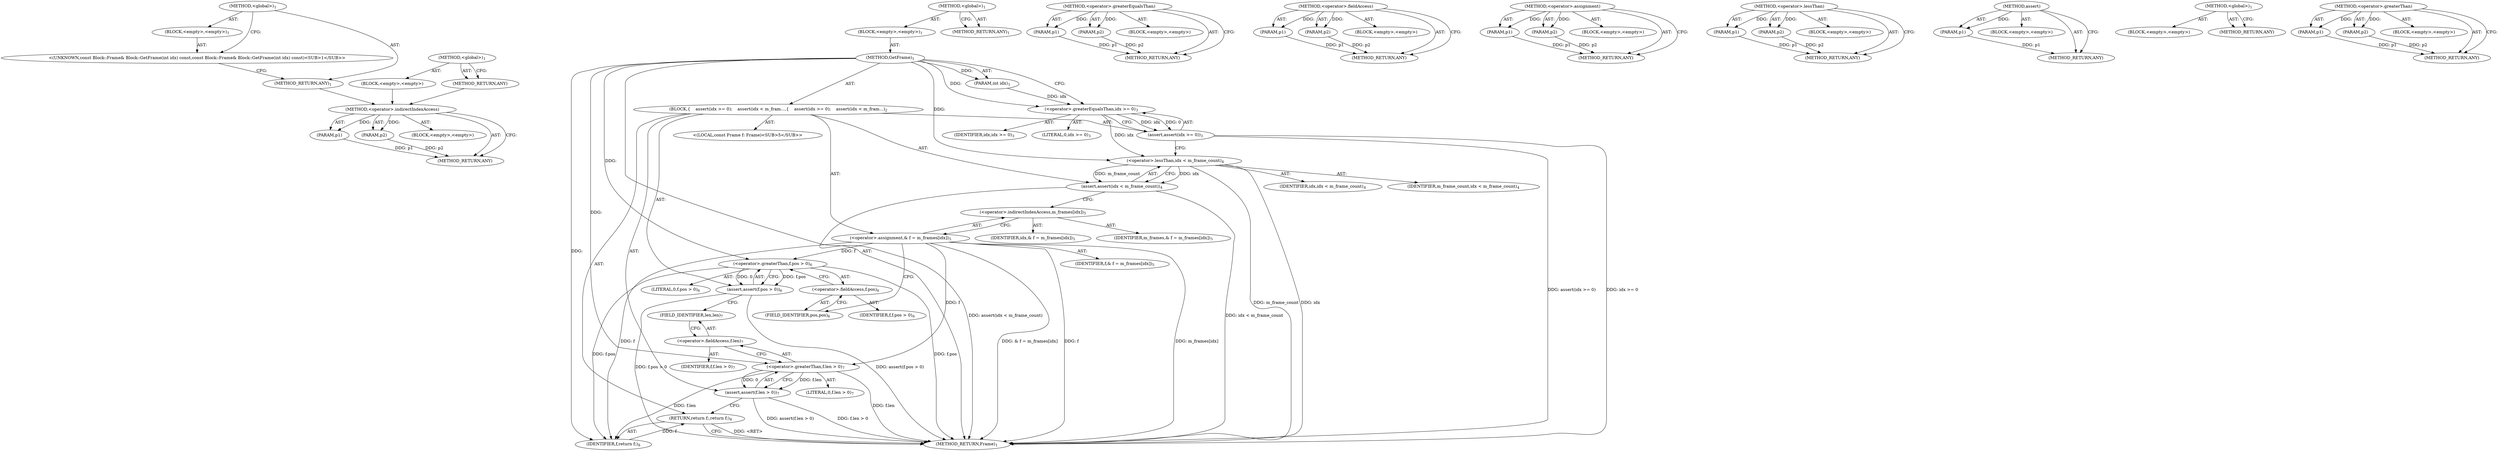 digraph "&lt;global&gt;" {
vulnerable_77 [label=<(METHOD,&lt;operator&gt;.indirectIndexAccess)>];
vulnerable_78 [label=<(PARAM,p1)>];
vulnerable_79 [label=<(PARAM,p2)>];
vulnerable_80 [label=<(BLOCK,&lt;empty&gt;,&lt;empty&gt;)>];
vulnerable_81 [label=<(METHOD_RETURN,ANY)>];
vulnerable_6 [label=<(METHOD,&lt;global&gt;)<SUB>1</SUB>>];
vulnerable_7 [label=<(BLOCK,&lt;empty&gt;,&lt;empty&gt;)<SUB>1</SUB>>];
vulnerable_8 [label=<(METHOD,GetFrame)<SUB>1</SUB>>];
vulnerable_9 [label=<(PARAM,int idx)<SUB>1</SUB>>];
vulnerable_10 [label=<(BLOCK,{
    assert(idx &gt;= 0);
    assert(idx &lt; m_fram...,{
    assert(idx &gt;= 0);
    assert(idx &lt; m_fram...)<SUB>2</SUB>>];
vulnerable_11 [label=<(assert,assert(idx &gt;= 0))<SUB>3</SUB>>];
vulnerable_12 [label=<(&lt;operator&gt;.greaterEqualsThan,idx &gt;= 0)<SUB>3</SUB>>];
vulnerable_13 [label=<(IDENTIFIER,idx,idx &gt;= 0)<SUB>3</SUB>>];
vulnerable_14 [label=<(LITERAL,0,idx &gt;= 0)<SUB>3</SUB>>];
vulnerable_15 [label=<(assert,assert(idx &lt; m_frame_count))<SUB>4</SUB>>];
vulnerable_16 [label=<(&lt;operator&gt;.lessThan,idx &lt; m_frame_count)<SUB>4</SUB>>];
vulnerable_17 [label=<(IDENTIFIER,idx,idx &lt; m_frame_count)<SUB>4</SUB>>];
vulnerable_18 [label=<(IDENTIFIER,m_frame_count,idx &lt; m_frame_count)<SUB>4</SUB>>];
vulnerable_19 [label="<(LOCAL,const Frame f: Frame)<SUB>5</SUB>>"];
vulnerable_20 [label=<(&lt;operator&gt;.assignment,&amp; f = m_frames[idx])<SUB>5</SUB>>];
vulnerable_21 [label=<(IDENTIFIER,f,&amp; f = m_frames[idx])<SUB>5</SUB>>];
vulnerable_22 [label=<(&lt;operator&gt;.indirectIndexAccess,m_frames[idx])<SUB>5</SUB>>];
vulnerable_23 [label=<(IDENTIFIER,m_frames,&amp; f = m_frames[idx])<SUB>5</SUB>>];
vulnerable_24 [label=<(IDENTIFIER,idx,&amp; f = m_frames[idx])<SUB>5</SUB>>];
vulnerable_25 [label=<(assert,assert(f.pos &gt; 0))<SUB>6</SUB>>];
vulnerable_26 [label=<(&lt;operator&gt;.greaterThan,f.pos &gt; 0)<SUB>6</SUB>>];
vulnerable_27 [label=<(&lt;operator&gt;.fieldAccess,f.pos)<SUB>6</SUB>>];
vulnerable_28 [label=<(IDENTIFIER,f,f.pos &gt; 0)<SUB>6</SUB>>];
vulnerable_29 [label=<(FIELD_IDENTIFIER,pos,pos)<SUB>6</SUB>>];
vulnerable_30 [label=<(LITERAL,0,f.pos &gt; 0)<SUB>6</SUB>>];
vulnerable_31 [label=<(assert,assert(f.len &gt; 0))<SUB>7</SUB>>];
vulnerable_32 [label=<(&lt;operator&gt;.greaterThan,f.len &gt; 0)<SUB>7</SUB>>];
vulnerable_33 [label=<(&lt;operator&gt;.fieldAccess,f.len)<SUB>7</SUB>>];
vulnerable_34 [label=<(IDENTIFIER,f,f.len &gt; 0)<SUB>7</SUB>>];
vulnerable_35 [label=<(FIELD_IDENTIFIER,len,len)<SUB>7</SUB>>];
vulnerable_36 [label=<(LITERAL,0,f.len &gt; 0)<SUB>7</SUB>>];
vulnerable_37 [label=<(RETURN,return f;,return f;)<SUB>8</SUB>>];
vulnerable_38 [label=<(IDENTIFIER,f,return f;)<SUB>8</SUB>>];
vulnerable_39 [label=<(METHOD_RETURN,Frame)<SUB>1</SUB>>];
vulnerable_41 [label=<(METHOD_RETURN,ANY)<SUB>1</SUB>>];
vulnerable_62 [label=<(METHOD,&lt;operator&gt;.greaterEqualsThan)>];
vulnerable_63 [label=<(PARAM,p1)>];
vulnerable_64 [label=<(PARAM,p2)>];
vulnerable_65 [label=<(BLOCK,&lt;empty&gt;,&lt;empty&gt;)>];
vulnerable_66 [label=<(METHOD_RETURN,ANY)>];
vulnerable_87 [label=<(METHOD,&lt;operator&gt;.fieldAccess)>];
vulnerable_88 [label=<(PARAM,p1)>];
vulnerable_89 [label=<(PARAM,p2)>];
vulnerable_90 [label=<(BLOCK,&lt;empty&gt;,&lt;empty&gt;)>];
vulnerable_91 [label=<(METHOD_RETURN,ANY)>];
vulnerable_72 [label=<(METHOD,&lt;operator&gt;.assignment)>];
vulnerable_73 [label=<(PARAM,p1)>];
vulnerable_74 [label=<(PARAM,p2)>];
vulnerable_75 [label=<(BLOCK,&lt;empty&gt;,&lt;empty&gt;)>];
vulnerable_76 [label=<(METHOD_RETURN,ANY)>];
vulnerable_67 [label=<(METHOD,&lt;operator&gt;.lessThan)>];
vulnerable_68 [label=<(PARAM,p1)>];
vulnerable_69 [label=<(PARAM,p2)>];
vulnerable_70 [label=<(BLOCK,&lt;empty&gt;,&lt;empty&gt;)>];
vulnerable_71 [label=<(METHOD_RETURN,ANY)>];
vulnerable_58 [label=<(METHOD,assert)>];
vulnerable_59 [label=<(PARAM,p1)>];
vulnerable_60 [label=<(BLOCK,&lt;empty&gt;,&lt;empty&gt;)>];
vulnerable_61 [label=<(METHOD_RETURN,ANY)>];
vulnerable_52 [label=<(METHOD,&lt;global&gt;)<SUB>1</SUB>>];
vulnerable_53 [label=<(BLOCK,&lt;empty&gt;,&lt;empty&gt;)>];
vulnerable_54 [label=<(METHOD_RETURN,ANY)>];
vulnerable_82 [label=<(METHOD,&lt;operator&gt;.greaterThan)>];
vulnerable_83 [label=<(PARAM,p1)>];
vulnerable_84 [label=<(PARAM,p2)>];
vulnerable_85 [label=<(BLOCK,&lt;empty&gt;,&lt;empty&gt;)>];
vulnerable_86 [label=<(METHOD_RETURN,ANY)>];
fixed_6 [label=<(METHOD,&lt;global&gt;)<SUB>1</SUB>>];
fixed_7 [label=<(BLOCK,&lt;empty&gt;,&lt;empty&gt;)<SUB>1</SUB>>];
fixed_8 [label="<(UNKNOWN,const Block::Frame&amp; Block::GetFrame(int idx) const,const Block::Frame&amp; Block::GetFrame(int idx) const)<SUB>1</SUB>>"];
fixed_9 [label=<(METHOD_RETURN,ANY)<SUB>1</SUB>>];
fixed_14 [label=<(METHOD,&lt;global&gt;)<SUB>1</SUB>>];
fixed_15 [label=<(BLOCK,&lt;empty&gt;,&lt;empty&gt;)>];
fixed_16 [label=<(METHOD_RETURN,ANY)>];
vulnerable_77 -> vulnerable_78  [key=0, label="AST: "];
vulnerable_77 -> vulnerable_78  [key=1, label="DDG: "];
vulnerable_77 -> vulnerable_80  [key=0, label="AST: "];
vulnerable_77 -> vulnerable_79  [key=0, label="AST: "];
vulnerable_77 -> vulnerable_79  [key=1, label="DDG: "];
vulnerable_77 -> vulnerable_81  [key=0, label="AST: "];
vulnerable_77 -> vulnerable_81  [key=1, label="CFG: "];
vulnerable_78 -> vulnerable_81  [key=0, label="DDG: p1"];
vulnerable_79 -> vulnerable_81  [key=0, label="DDG: p2"];
vulnerable_6 -> vulnerable_7  [key=0, label="AST: "];
vulnerable_6 -> vulnerable_41  [key=0, label="AST: "];
vulnerable_6 -> vulnerable_41  [key=1, label="CFG: "];
vulnerable_7 -> vulnerable_8  [key=0, label="AST: "];
vulnerable_8 -> vulnerable_9  [key=0, label="AST: "];
vulnerable_8 -> vulnerable_9  [key=1, label="DDG: "];
vulnerable_8 -> vulnerable_10  [key=0, label="AST: "];
vulnerable_8 -> vulnerable_39  [key=0, label="AST: "];
vulnerable_8 -> vulnerable_12  [key=0, label="CFG: "];
vulnerable_8 -> vulnerable_12  [key=1, label="DDG: "];
vulnerable_8 -> vulnerable_38  [key=0, label="DDG: "];
vulnerable_8 -> vulnerable_16  [key=0, label="DDG: "];
vulnerable_8 -> vulnerable_26  [key=0, label="DDG: "];
vulnerable_8 -> vulnerable_32  [key=0, label="DDG: "];
vulnerable_9 -> vulnerable_12  [key=0, label="DDG: idx"];
vulnerable_10 -> vulnerable_11  [key=0, label="AST: "];
vulnerable_10 -> vulnerable_15  [key=0, label="AST: "];
vulnerable_10 -> vulnerable_19  [key=0, label="AST: "];
vulnerable_10 -> vulnerable_20  [key=0, label="AST: "];
vulnerable_10 -> vulnerable_25  [key=0, label="AST: "];
vulnerable_10 -> vulnerable_31  [key=0, label="AST: "];
vulnerable_10 -> vulnerable_37  [key=0, label="AST: "];
vulnerable_11 -> vulnerable_12  [key=0, label="AST: "];
vulnerable_11 -> vulnerable_16  [key=0, label="CFG: "];
vulnerable_11 -> vulnerable_39  [key=0, label="DDG: idx &gt;= 0"];
vulnerable_11 -> vulnerable_39  [key=1, label="DDG: assert(idx &gt;= 0)"];
vulnerable_12 -> vulnerable_13  [key=0, label="AST: "];
vulnerable_12 -> vulnerable_14  [key=0, label="AST: "];
vulnerable_12 -> vulnerable_11  [key=0, label="CFG: "];
vulnerable_12 -> vulnerable_11  [key=1, label="DDG: idx"];
vulnerable_12 -> vulnerable_11  [key=2, label="DDG: 0"];
vulnerable_12 -> vulnerable_16  [key=0, label="DDG: idx"];
vulnerable_15 -> vulnerable_16  [key=0, label="AST: "];
vulnerable_15 -> vulnerable_22  [key=0, label="CFG: "];
vulnerable_15 -> vulnerable_39  [key=0, label="DDG: idx &lt; m_frame_count"];
vulnerable_15 -> vulnerable_39  [key=1, label="DDG: assert(idx &lt; m_frame_count)"];
vulnerable_16 -> vulnerable_17  [key=0, label="AST: "];
vulnerable_16 -> vulnerable_18  [key=0, label="AST: "];
vulnerable_16 -> vulnerable_15  [key=0, label="CFG: "];
vulnerable_16 -> vulnerable_15  [key=1, label="DDG: idx"];
vulnerable_16 -> vulnerable_15  [key=2, label="DDG: m_frame_count"];
vulnerable_16 -> vulnerable_39  [key=0, label="DDG: idx"];
vulnerable_16 -> vulnerable_39  [key=1, label="DDG: m_frame_count"];
vulnerable_20 -> vulnerable_21  [key=0, label="AST: "];
vulnerable_20 -> vulnerable_22  [key=0, label="AST: "];
vulnerable_20 -> vulnerable_29  [key=0, label="CFG: "];
vulnerable_20 -> vulnerable_39  [key=0, label="DDG: f"];
vulnerable_20 -> vulnerable_39  [key=1, label="DDG: m_frames[idx]"];
vulnerable_20 -> vulnerable_39  [key=2, label="DDG: &amp; f = m_frames[idx]"];
vulnerable_20 -> vulnerable_38  [key=0, label="DDG: f"];
vulnerable_20 -> vulnerable_26  [key=0, label="DDG: f"];
vulnerable_20 -> vulnerable_32  [key=0, label="DDG: f"];
vulnerable_22 -> vulnerable_23  [key=0, label="AST: "];
vulnerable_22 -> vulnerable_24  [key=0, label="AST: "];
vulnerable_22 -> vulnerable_20  [key=0, label="CFG: "];
vulnerable_25 -> vulnerable_26  [key=0, label="AST: "];
vulnerable_25 -> vulnerable_35  [key=0, label="CFG: "];
vulnerable_25 -> vulnerable_39  [key=0, label="DDG: f.pos &gt; 0"];
vulnerable_25 -> vulnerable_39  [key=1, label="DDG: assert(f.pos &gt; 0)"];
vulnerable_26 -> vulnerable_27  [key=0, label="AST: "];
vulnerable_26 -> vulnerable_30  [key=0, label="AST: "];
vulnerable_26 -> vulnerable_25  [key=0, label="CFG: "];
vulnerable_26 -> vulnerable_25  [key=1, label="DDG: f.pos"];
vulnerable_26 -> vulnerable_25  [key=2, label="DDG: 0"];
vulnerable_26 -> vulnerable_39  [key=0, label="DDG: f.pos"];
vulnerable_26 -> vulnerable_38  [key=0, label="DDG: f.pos"];
vulnerable_27 -> vulnerable_28  [key=0, label="AST: "];
vulnerable_27 -> vulnerable_29  [key=0, label="AST: "];
vulnerable_27 -> vulnerable_26  [key=0, label="CFG: "];
vulnerable_29 -> vulnerable_27  [key=0, label="CFG: "];
vulnerable_31 -> vulnerable_32  [key=0, label="AST: "];
vulnerable_31 -> vulnerable_37  [key=0, label="CFG: "];
vulnerable_31 -> vulnerable_39  [key=0, label="DDG: f.len &gt; 0"];
vulnerable_31 -> vulnerable_39  [key=1, label="DDG: assert(f.len &gt; 0)"];
vulnerable_32 -> vulnerable_33  [key=0, label="AST: "];
vulnerable_32 -> vulnerable_36  [key=0, label="AST: "];
vulnerable_32 -> vulnerable_31  [key=0, label="CFG: "];
vulnerable_32 -> vulnerable_31  [key=1, label="DDG: f.len"];
vulnerable_32 -> vulnerable_31  [key=2, label="DDG: 0"];
vulnerable_32 -> vulnerable_39  [key=0, label="DDG: f.len"];
vulnerable_32 -> vulnerable_38  [key=0, label="DDG: f.len"];
vulnerable_33 -> vulnerable_34  [key=0, label="AST: "];
vulnerable_33 -> vulnerable_35  [key=0, label="AST: "];
vulnerable_33 -> vulnerable_32  [key=0, label="CFG: "];
vulnerable_35 -> vulnerable_33  [key=0, label="CFG: "];
vulnerable_37 -> vulnerable_38  [key=0, label="AST: "];
vulnerable_37 -> vulnerable_39  [key=0, label="CFG: "];
vulnerable_37 -> vulnerable_39  [key=1, label="DDG: &lt;RET&gt;"];
vulnerable_38 -> vulnerable_37  [key=0, label="DDG: f"];
vulnerable_62 -> vulnerable_63  [key=0, label="AST: "];
vulnerable_62 -> vulnerable_63  [key=1, label="DDG: "];
vulnerable_62 -> vulnerable_65  [key=0, label="AST: "];
vulnerable_62 -> vulnerable_64  [key=0, label="AST: "];
vulnerable_62 -> vulnerable_64  [key=1, label="DDG: "];
vulnerable_62 -> vulnerable_66  [key=0, label="AST: "];
vulnerable_62 -> vulnerable_66  [key=1, label="CFG: "];
vulnerable_63 -> vulnerable_66  [key=0, label="DDG: p1"];
vulnerable_64 -> vulnerable_66  [key=0, label="DDG: p2"];
vulnerable_87 -> vulnerable_88  [key=0, label="AST: "];
vulnerable_87 -> vulnerable_88  [key=1, label="DDG: "];
vulnerable_87 -> vulnerable_90  [key=0, label="AST: "];
vulnerable_87 -> vulnerable_89  [key=0, label="AST: "];
vulnerable_87 -> vulnerable_89  [key=1, label="DDG: "];
vulnerable_87 -> vulnerable_91  [key=0, label="AST: "];
vulnerable_87 -> vulnerable_91  [key=1, label="CFG: "];
vulnerable_88 -> vulnerable_91  [key=0, label="DDG: p1"];
vulnerable_89 -> vulnerable_91  [key=0, label="DDG: p2"];
vulnerable_72 -> vulnerable_73  [key=0, label="AST: "];
vulnerable_72 -> vulnerable_73  [key=1, label="DDG: "];
vulnerable_72 -> vulnerable_75  [key=0, label="AST: "];
vulnerable_72 -> vulnerable_74  [key=0, label="AST: "];
vulnerable_72 -> vulnerable_74  [key=1, label="DDG: "];
vulnerable_72 -> vulnerable_76  [key=0, label="AST: "];
vulnerable_72 -> vulnerable_76  [key=1, label="CFG: "];
vulnerable_73 -> vulnerable_76  [key=0, label="DDG: p1"];
vulnerable_74 -> vulnerable_76  [key=0, label="DDG: p2"];
vulnerable_67 -> vulnerable_68  [key=0, label="AST: "];
vulnerable_67 -> vulnerable_68  [key=1, label="DDG: "];
vulnerable_67 -> vulnerable_70  [key=0, label="AST: "];
vulnerable_67 -> vulnerable_69  [key=0, label="AST: "];
vulnerable_67 -> vulnerable_69  [key=1, label="DDG: "];
vulnerable_67 -> vulnerable_71  [key=0, label="AST: "];
vulnerable_67 -> vulnerable_71  [key=1, label="CFG: "];
vulnerable_68 -> vulnerable_71  [key=0, label="DDG: p1"];
vulnerable_69 -> vulnerable_71  [key=0, label="DDG: p2"];
vulnerable_58 -> vulnerable_59  [key=0, label="AST: "];
vulnerable_58 -> vulnerable_59  [key=1, label="DDG: "];
vulnerable_58 -> vulnerable_60  [key=0, label="AST: "];
vulnerable_58 -> vulnerable_61  [key=0, label="AST: "];
vulnerable_58 -> vulnerable_61  [key=1, label="CFG: "];
vulnerable_59 -> vulnerable_61  [key=0, label="DDG: p1"];
vulnerable_52 -> vulnerable_53  [key=0, label="AST: "];
vulnerable_52 -> vulnerable_54  [key=0, label="AST: "];
vulnerable_52 -> vulnerable_54  [key=1, label="CFG: "];
vulnerable_82 -> vulnerable_83  [key=0, label="AST: "];
vulnerable_82 -> vulnerable_83  [key=1, label="DDG: "];
vulnerable_82 -> vulnerable_85  [key=0, label="AST: "];
vulnerable_82 -> vulnerable_84  [key=0, label="AST: "];
vulnerable_82 -> vulnerable_84  [key=1, label="DDG: "];
vulnerable_82 -> vulnerable_86  [key=0, label="AST: "];
vulnerable_82 -> vulnerable_86  [key=1, label="CFG: "];
vulnerable_83 -> vulnerable_86  [key=0, label="DDG: p1"];
vulnerable_84 -> vulnerable_86  [key=0, label="DDG: p2"];
fixed_6 -> fixed_7  [key=0, label="AST: "];
fixed_6 -> fixed_9  [key=0, label="AST: "];
fixed_6 -> fixed_8  [key=0, label="CFG: "];
fixed_7 -> fixed_8  [key=0, label="AST: "];
fixed_8 -> fixed_9  [key=0, label="CFG: "];
fixed_9 -> vulnerable_77  [key=0];
fixed_14 -> fixed_15  [key=0, label="AST: "];
fixed_14 -> fixed_16  [key=0, label="AST: "];
fixed_14 -> fixed_16  [key=1, label="CFG: "];
fixed_15 -> vulnerable_77  [key=0];
fixed_16 -> vulnerable_77  [key=0];
}
